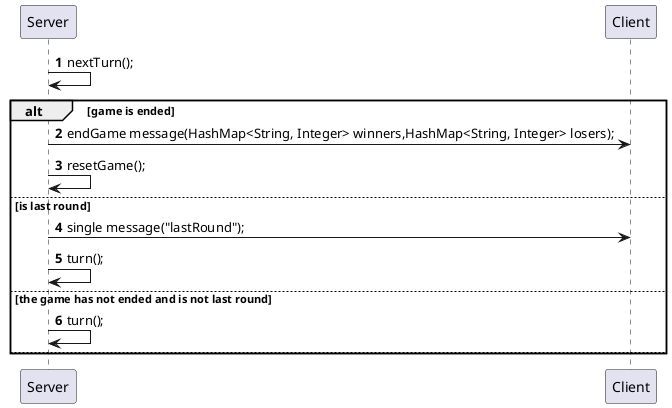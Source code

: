 @startuml
'https://plantuml.com/sequence-diagram

autonumber

Server->Server: nextTurn();

alt game is ended
Client<-Server: endGame message(HashMap<String, Integer> winners,HashMap<String, Integer> losers);
Server->Server: resetGame();
else is last round
Client<-Server: single message("lastRound");
Server->Server: turn();
'poi è come in game phase
else the game has not ended and is not last round
Server->Server: turn();
else
end
@enduml